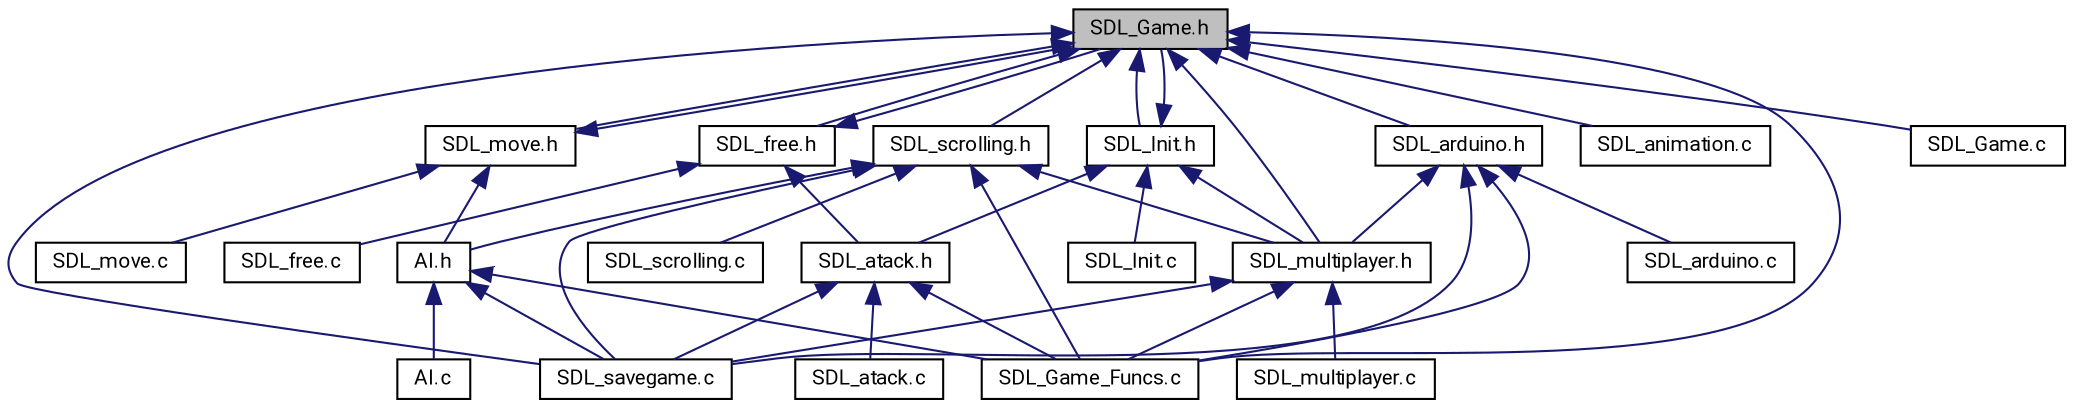 digraph "SDL_Game.h"
{
 // LATEX_PDF_SIZE
  edge [fontname="Roboto",fontsize="10",labelfontname="Roboto",labelfontsize="10"];
  node [fontname="Roboto",fontsize="10",shape=record];
  Node22 [label="SDL_Game.h",height=0.2,width=0.4,color="black", fillcolor="grey75", style="filled", fontcolor="black",tooltip=" "];
  Node22 -> Node23 [dir="back",color="midnightblue",fontsize="10",style="solid",fontname="Roboto"];
  Node23 [label="SDL_move.h",height=0.2,width=0.4,color="black", fillcolor="white", style="filled",URL="$SDL__move_8h.html",tooltip=" "];
  Node23 -> Node24 [dir="back",color="midnightblue",fontsize="10",style="solid",fontname="Roboto"];
  Node24 [label="AI.h",height=0.2,width=0.4,color="black", fillcolor="white", style="filled",URL="$AI_8h.html",tooltip=" "];
  Node24 -> Node25 [dir="back",color="midnightblue",fontsize="10",style="solid",fontname="Roboto"];
  Node25 [label="AI.c",height=0.2,width=0.4,color="black", fillcolor="white", style="filled",URL="$AI_8c.html",tooltip="Ai libs."];
  Node24 -> Node26 [dir="back",color="midnightblue",fontsize="10",style="solid",fontname="Roboto"];
  Node26 [label="SDL_Game_Funcs.c",height=0.2,width=0.4,color="black", fillcolor="white", style="filled",URL="$SDL__Game__Funcs_8c.html",tooltip=" "];
  Node24 -> Node27 [dir="back",color="midnightblue",fontsize="10",style="solid",fontname="Roboto"];
  Node27 [label="SDL_savegame.c",height=0.2,width=0.4,color="black", fillcolor="white", style="filled",URL="$SDL__savegame_8c.html",tooltip="save game"];
  Node23 -> Node22 [dir="back",color="midnightblue",fontsize="10",style="solid",fontname="Roboto"];
  Node23 -> Node28 [dir="back",color="midnightblue",fontsize="10",style="solid",fontname="Roboto"];
  Node28 [label="SDL_move.c",height=0.2,width=0.4,color="black", fillcolor="white", style="filled",URL="$SDL__move_8c.html",tooltip="moving a character lib"];
  Node22 -> Node29 [dir="back",color="midnightblue",fontsize="10",style="solid",fontname="Roboto"];
  Node29 [label="SDL_free.h",height=0.2,width=0.4,color="black", fillcolor="white", style="filled",URL="$SDL__free_8h.html",tooltip=" "];
  Node29 -> Node22 [dir="back",color="midnightblue",fontsize="10",style="solid",fontname="Roboto"];
  Node29 -> Node30 [dir="back",color="midnightblue",fontsize="10",style="solid",fontname="Roboto"];
  Node30 [label="SDL_atack.h",height=0.2,width=0.4,color="black", fillcolor="white", style="filled",URL="$SDL__atack_8h.html",tooltip=" "];
  Node30 -> Node31 [dir="back",color="midnightblue",fontsize="10",style="solid",fontname="Roboto"];
  Node31 [label="SDL_atack.c",height=0.2,width=0.4,color="black", fillcolor="white", style="filled",URL="$SDL__atack_8c.html",tooltip="save game"];
  Node30 -> Node26 [dir="back",color="midnightblue",fontsize="10",style="solid",fontname="Roboto"];
  Node30 -> Node27 [dir="back",color="midnightblue",fontsize="10",style="solid",fontname="Roboto"];
  Node29 -> Node32 [dir="back",color="midnightblue",fontsize="10",style="solid",fontname="Roboto"];
  Node32 [label="SDL_free.c",height=0.2,width=0.4,color="black", fillcolor="white", style="filled",URL="$SDL__free_8c.html",tooltip="free allocation libs"];
  Node22 -> Node33 [dir="back",color="midnightblue",fontsize="10",style="solid",fontname="Roboto"];
  Node33 [label="SDL_Init.h",height=0.2,width=0.4,color="black", fillcolor="white", style="filled",URL="$SDL__Init_8h.html",tooltip=" "];
  Node33 -> Node22 [dir="back",color="midnightblue",fontsize="10",style="solid",fontname="Roboto"];
  Node33 -> Node30 [dir="back",color="midnightblue",fontsize="10",style="solid",fontname="Roboto"];
  Node33 -> Node34 [dir="back",color="midnightblue",fontsize="10",style="solid",fontname="Roboto"];
  Node34 [label="SDL_multiplayer.h",height=0.2,width=0.4,color="black", fillcolor="white", style="filled",URL="$SDL__multiplayer_8h.html",tooltip=" "];
  Node34 -> Node26 [dir="back",color="midnightblue",fontsize="10",style="solid",fontname="Roboto"];
  Node34 -> Node35 [dir="back",color="midnightblue",fontsize="10",style="solid",fontname="Roboto"];
  Node35 [label="SDL_multiplayer.c",height=0.2,width=0.4,color="black", fillcolor="white", style="filled",URL="$SDL__multiplayer_8c.html",tooltip="Split sceen libs."];
  Node34 -> Node27 [dir="back",color="midnightblue",fontsize="10",style="solid",fontname="Roboto"];
  Node33 -> Node36 [dir="back",color="midnightblue",fontsize="10",style="solid",fontname="Roboto"];
  Node36 [label="SDL_Init.c",height=0.2,width=0.4,color="black", fillcolor="white", style="filled",URL="$SDL__Init_8c.html",tooltip=" "];
  Node22 -> Node37 [dir="back",color="midnightblue",fontsize="10",style="solid",fontname="Roboto"];
  Node37 [label="SDL_scrolling.h",height=0.2,width=0.4,color="black", fillcolor="white", style="filled",URL="$SDL__scrolling_8h.html",tooltip=" "];
  Node37 -> Node24 [dir="back",color="midnightblue",fontsize="10",style="solid",fontname="Roboto"];
  Node37 -> Node26 [dir="back",color="midnightblue",fontsize="10",style="solid",fontname="Roboto"];
  Node37 -> Node34 [dir="back",color="midnightblue",fontsize="10",style="solid",fontname="Roboto"];
  Node37 -> Node27 [dir="back",color="midnightblue",fontsize="10",style="solid",fontname="Roboto"];
  Node37 -> Node38 [dir="back",color="midnightblue",fontsize="10",style="solid",fontname="Roboto"];
  Node38 [label="SDL_scrolling.c",height=0.2,width=0.4,color="black", fillcolor="white", style="filled",URL="$SDL__scrolling_8c.html",tooltip="scrolling libs"];
  Node22 -> Node39 [dir="back",color="midnightblue",fontsize="10",style="solid",fontname="Roboto"];
  Node39 [label="SDL_animation.c",height=0.2,width=0.4,color="black", fillcolor="white", style="filled",URL="$SDL__animation_8c.html",tooltip=" "];
  Node22 -> Node40 [dir="back",color="midnightblue",fontsize="10",style="solid",fontname="Roboto"];
  Node40 [label="SDL_arduino.h",height=0.2,width=0.4,color="black", fillcolor="white", style="filled",URL="$SDL__arduino_8h.html",tooltip=" "];
  Node40 -> Node41 [dir="back",color="midnightblue",fontsize="10",style="solid",fontname="Roboto"];
  Node41 [label="SDL_arduino.c",height=0.2,width=0.4,color="black", fillcolor="white", style="filled",URL="$SDL__arduino_8c.html",tooltip=" "];
  Node40 -> Node26 [dir="back",color="midnightblue",fontsize="10",style="solid",fontname="Roboto"];
  Node40 -> Node34 [dir="back",color="midnightblue",fontsize="10",style="solid",fontname="Roboto"];
  Node40 -> Node27 [dir="back",color="midnightblue",fontsize="10",style="solid",fontname="Roboto"];
  Node22 -> Node42 [dir="back",color="midnightblue",fontsize="10",style="solid",fontname="Roboto"];
  Node42 [label="SDL_Game.c",height=0.2,width=0.4,color="black", fillcolor="white", style="filled",URL="$SDL__Game_8c.html",tooltip="Testing program."];
  Node22 -> Node26 [dir="back",color="midnightblue",fontsize="10",style="solid",fontname="Roboto"];
  Node22 -> Node34 [dir="back",color="midnightblue",fontsize="10",style="solid",fontname="Roboto"];
  Node22 -> Node27 [dir="back",color="midnightblue",fontsize="10",style="solid",fontname="Roboto"];
}
